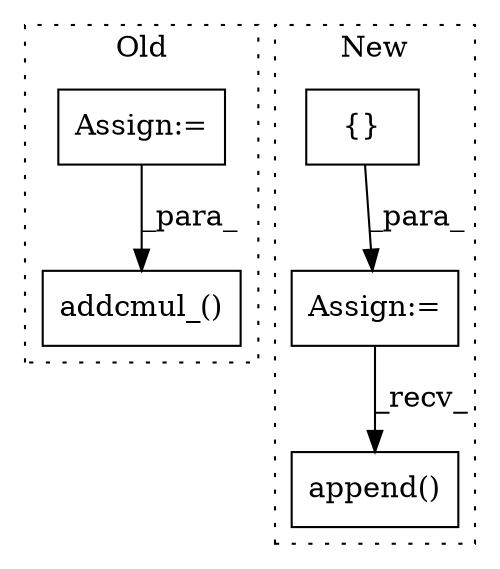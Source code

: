 digraph G {
subgraph cluster0 {
1 [label="addcmul_()" a="75" s="2995,3036" l="29,16" shape="box"];
4 [label="Assign:=" a="68" s="2826" l="3" shape="box"];
label = "Old";
style="dotted";
}
subgraph cluster1 {
2 [label="{}" a="59" s="1958,1958" l="2,1" shape="box"];
3 [label="append()" a="75" s="2666,2704" l="19,1" shape="box"];
5 [label="Assign:=" a="68" s="1955" l="3" shape="box"];
label = "New";
style="dotted";
}
2 -> 5 [label="_para_"];
4 -> 1 [label="_para_"];
5 -> 3 [label="_recv_"];
}